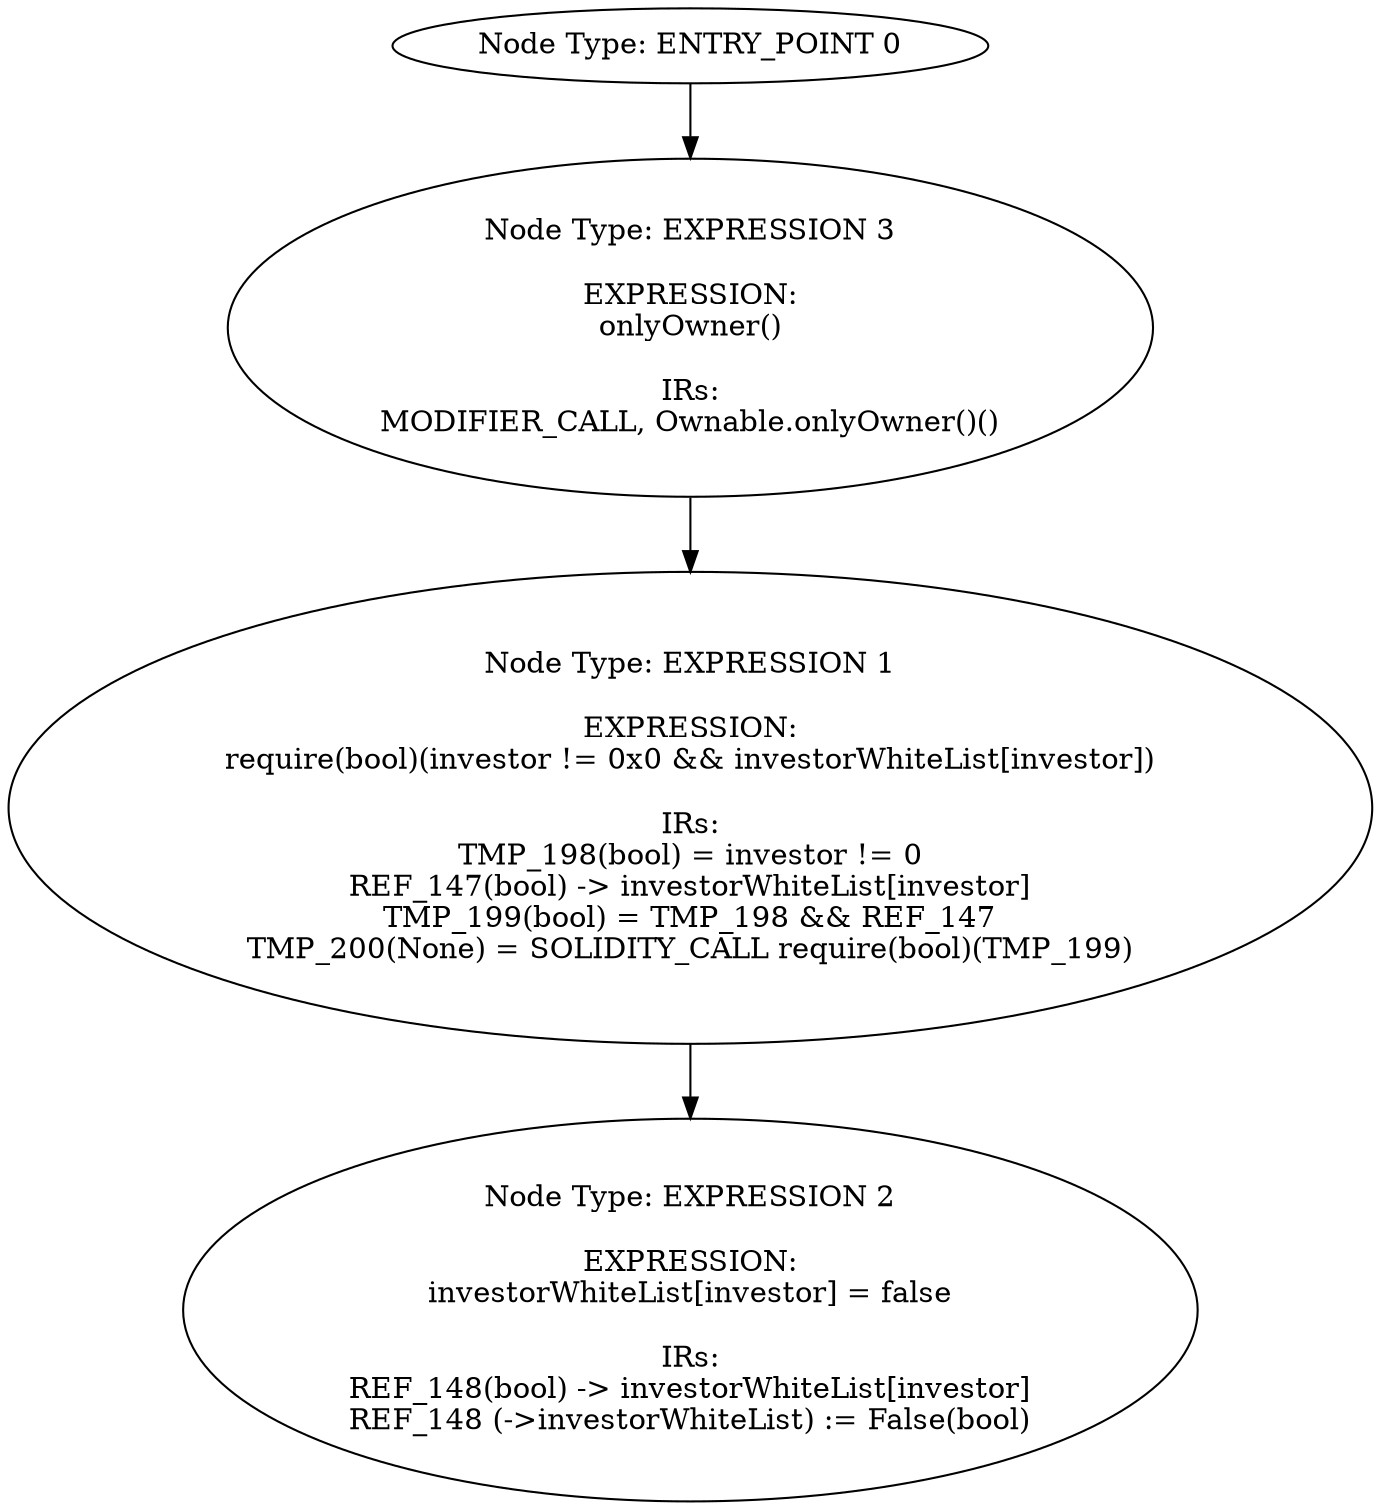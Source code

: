 digraph{
0[label="Node Type: ENTRY_POINT 0
"];
0->3;
1[label="Node Type: EXPRESSION 1

EXPRESSION:
require(bool)(investor != 0x0 && investorWhiteList[investor])

IRs:
TMP_198(bool) = investor != 0
REF_147(bool) -> investorWhiteList[investor]
TMP_199(bool) = TMP_198 && REF_147
TMP_200(None) = SOLIDITY_CALL require(bool)(TMP_199)"];
1->2;
2[label="Node Type: EXPRESSION 2

EXPRESSION:
investorWhiteList[investor] = false

IRs:
REF_148(bool) -> investorWhiteList[investor]
REF_148 (->investorWhiteList) := False(bool)"];
3[label="Node Type: EXPRESSION 3

EXPRESSION:
onlyOwner()

IRs:
MODIFIER_CALL, Ownable.onlyOwner()()"];
3->1;
}
